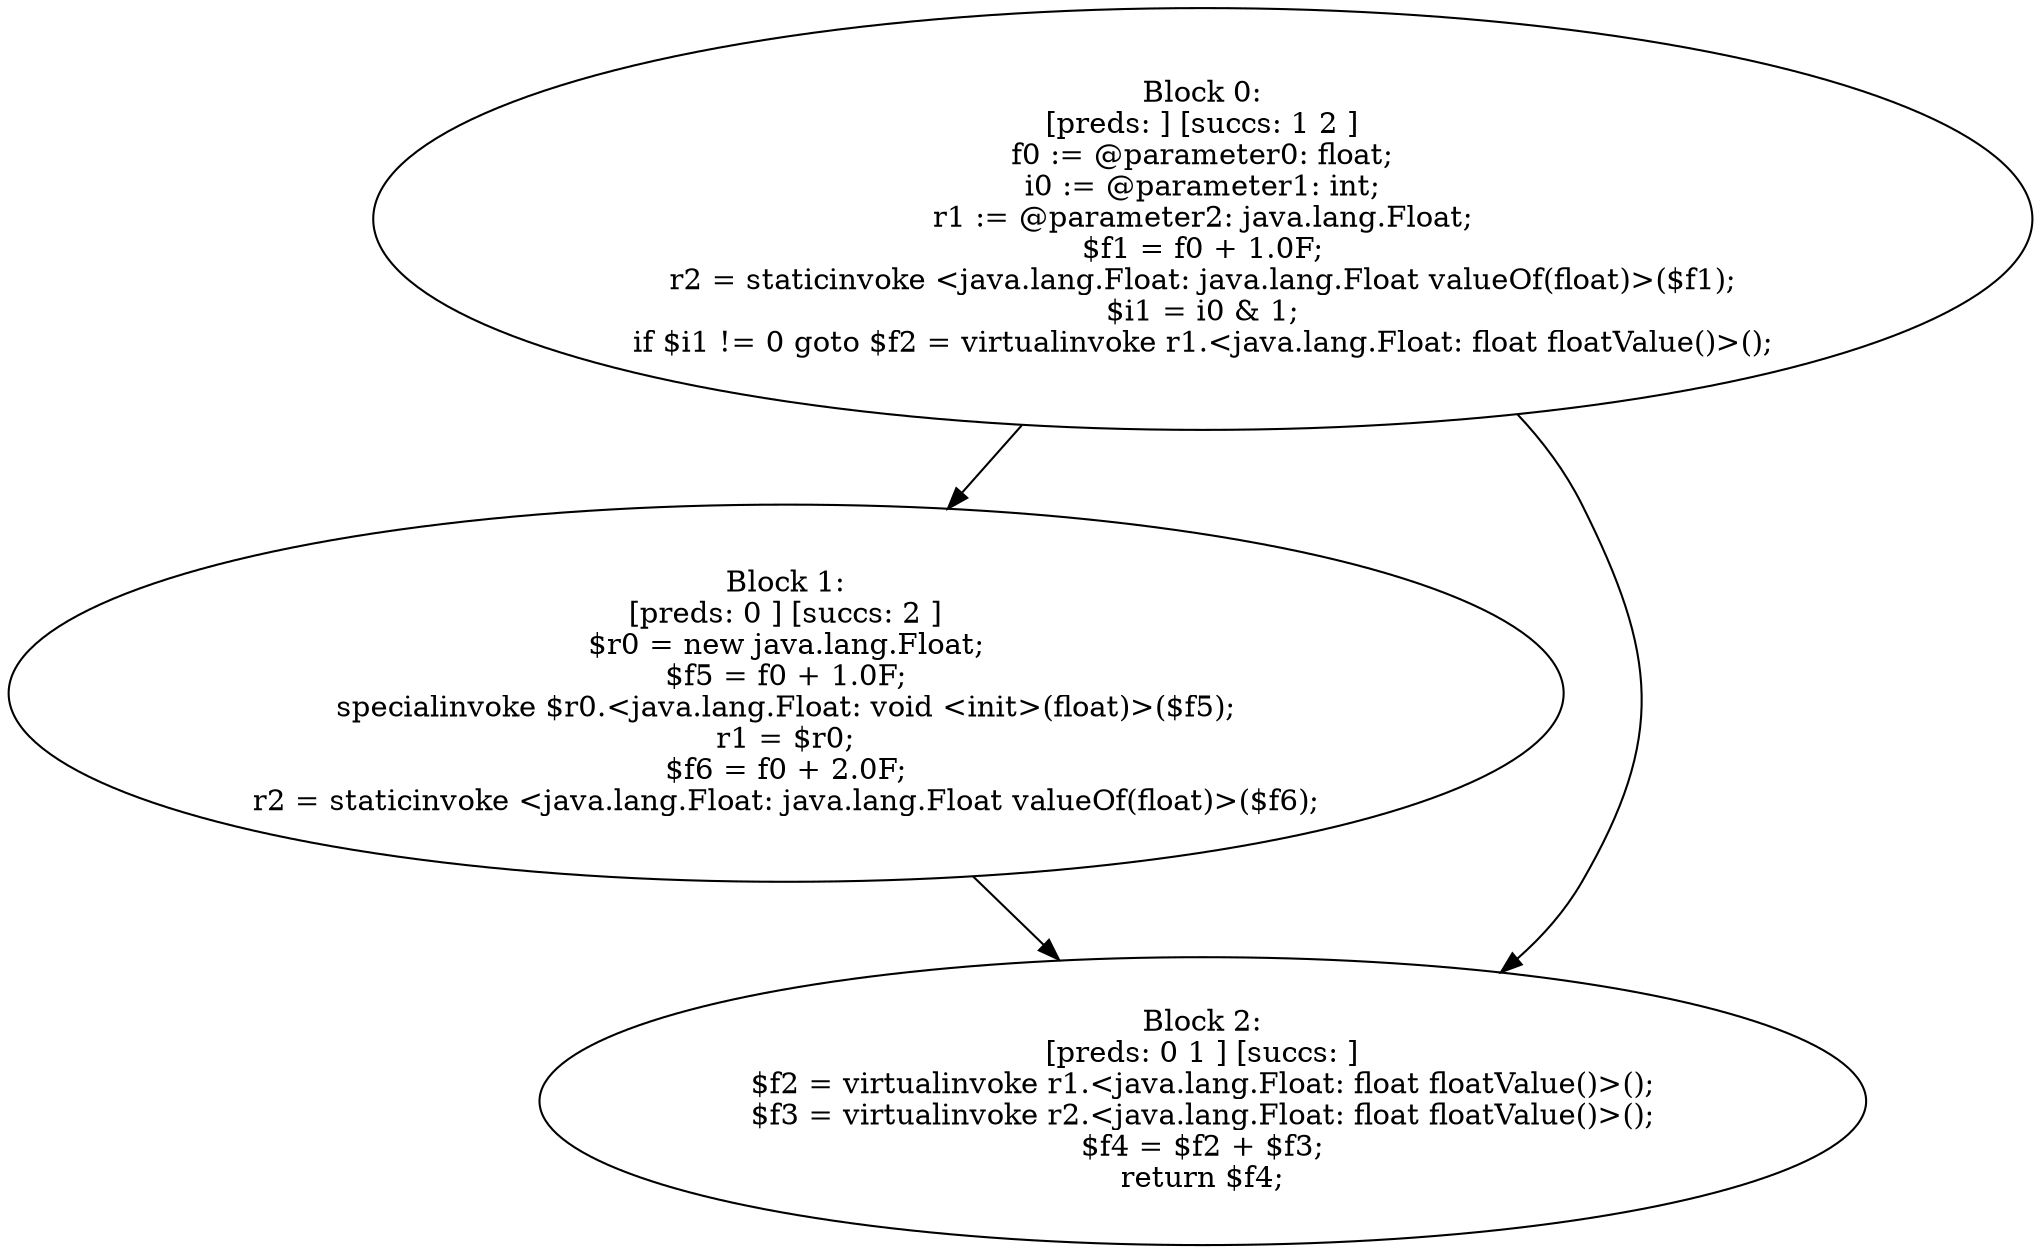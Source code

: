 digraph "unitGraph" {
    "Block 0:
[preds: ] [succs: 1 2 ]
f0 := @parameter0: float;
i0 := @parameter1: int;
r1 := @parameter2: java.lang.Float;
$f1 = f0 + 1.0F;
r2 = staticinvoke <java.lang.Float: java.lang.Float valueOf(float)>($f1);
$i1 = i0 & 1;
if $i1 != 0 goto $f2 = virtualinvoke r1.<java.lang.Float: float floatValue()>();
"
    "Block 1:
[preds: 0 ] [succs: 2 ]
$r0 = new java.lang.Float;
$f5 = f0 + 1.0F;
specialinvoke $r0.<java.lang.Float: void <init>(float)>($f5);
r1 = $r0;
$f6 = f0 + 2.0F;
r2 = staticinvoke <java.lang.Float: java.lang.Float valueOf(float)>($f6);
"
    "Block 2:
[preds: 0 1 ] [succs: ]
$f2 = virtualinvoke r1.<java.lang.Float: float floatValue()>();
$f3 = virtualinvoke r2.<java.lang.Float: float floatValue()>();
$f4 = $f2 + $f3;
return $f4;
"
    "Block 0:
[preds: ] [succs: 1 2 ]
f0 := @parameter0: float;
i0 := @parameter1: int;
r1 := @parameter2: java.lang.Float;
$f1 = f0 + 1.0F;
r2 = staticinvoke <java.lang.Float: java.lang.Float valueOf(float)>($f1);
$i1 = i0 & 1;
if $i1 != 0 goto $f2 = virtualinvoke r1.<java.lang.Float: float floatValue()>();
"->"Block 1:
[preds: 0 ] [succs: 2 ]
$r0 = new java.lang.Float;
$f5 = f0 + 1.0F;
specialinvoke $r0.<java.lang.Float: void <init>(float)>($f5);
r1 = $r0;
$f6 = f0 + 2.0F;
r2 = staticinvoke <java.lang.Float: java.lang.Float valueOf(float)>($f6);
";
    "Block 0:
[preds: ] [succs: 1 2 ]
f0 := @parameter0: float;
i0 := @parameter1: int;
r1 := @parameter2: java.lang.Float;
$f1 = f0 + 1.0F;
r2 = staticinvoke <java.lang.Float: java.lang.Float valueOf(float)>($f1);
$i1 = i0 & 1;
if $i1 != 0 goto $f2 = virtualinvoke r1.<java.lang.Float: float floatValue()>();
"->"Block 2:
[preds: 0 1 ] [succs: ]
$f2 = virtualinvoke r1.<java.lang.Float: float floatValue()>();
$f3 = virtualinvoke r2.<java.lang.Float: float floatValue()>();
$f4 = $f2 + $f3;
return $f4;
";
    "Block 1:
[preds: 0 ] [succs: 2 ]
$r0 = new java.lang.Float;
$f5 = f0 + 1.0F;
specialinvoke $r0.<java.lang.Float: void <init>(float)>($f5);
r1 = $r0;
$f6 = f0 + 2.0F;
r2 = staticinvoke <java.lang.Float: java.lang.Float valueOf(float)>($f6);
"->"Block 2:
[preds: 0 1 ] [succs: ]
$f2 = virtualinvoke r1.<java.lang.Float: float floatValue()>();
$f3 = virtualinvoke r2.<java.lang.Float: float floatValue()>();
$f4 = $f2 + $f3;
return $f4;
";
}
